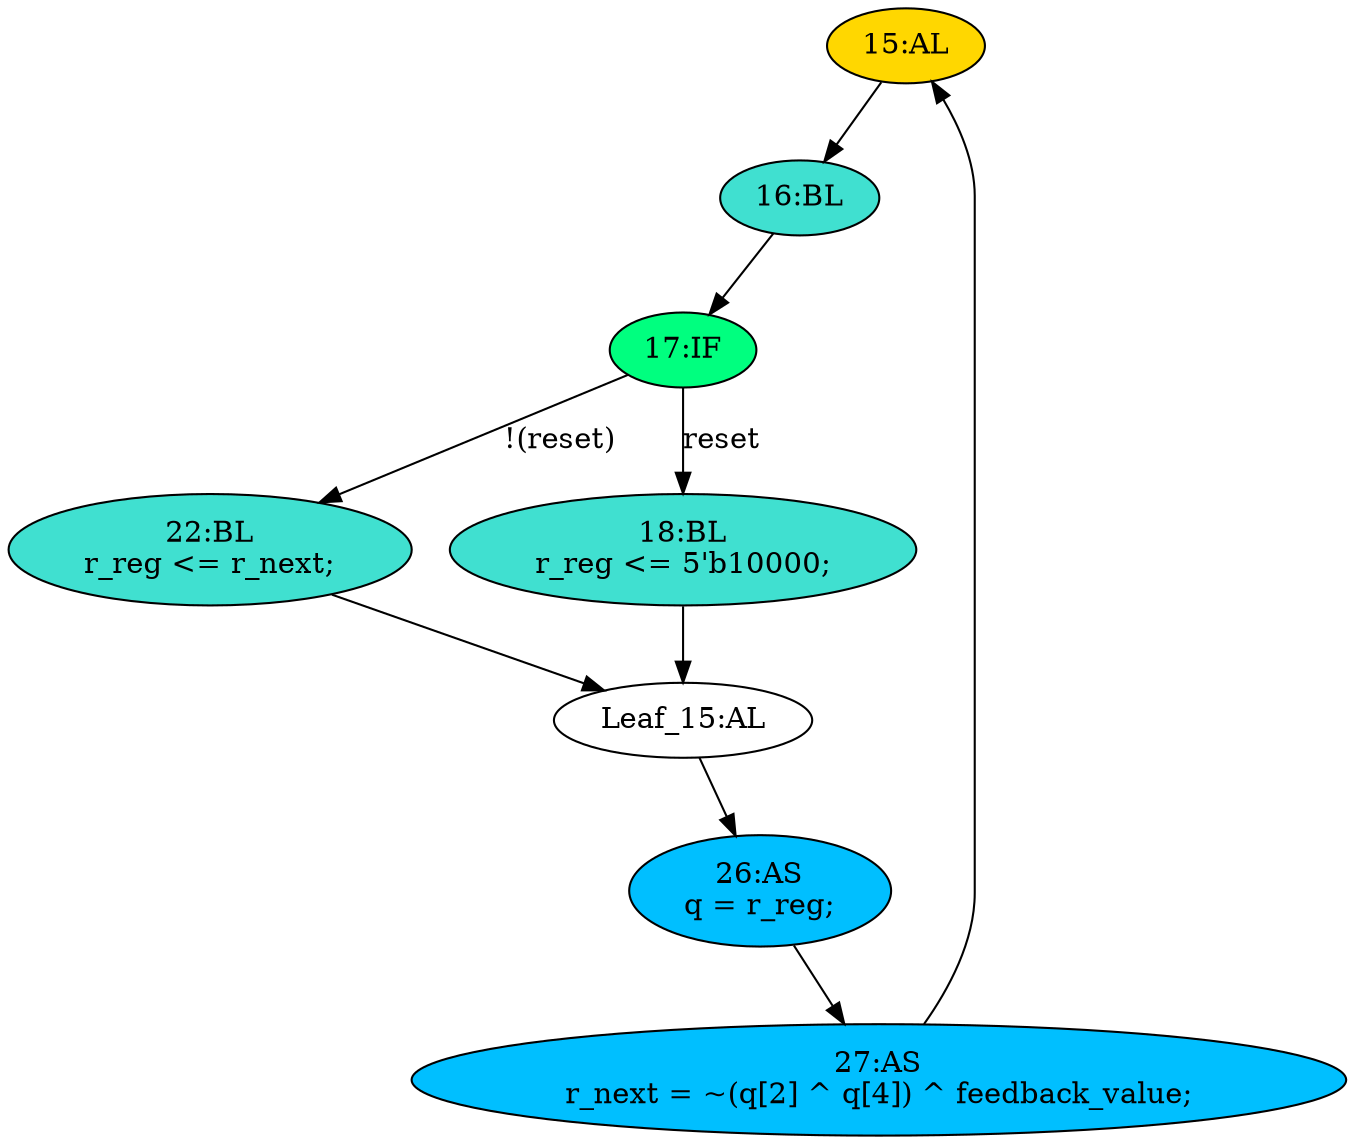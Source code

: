 strict digraph "compose( ,  )" {
	node [label="\N"];
	"15:AL"	[ast="<pyverilog.vparser.ast.Always object at 0x7f64cb323790>",
		clk_sens=True,
		fillcolor=gold,
		label="15:AL",
		sens="['clk', 'reset']",
		statements="[]",
		style=filled,
		typ=Always,
		use_var="['reset', 'r_next']"];
	"16:BL"	[ast="<pyverilog.vparser.ast.Block object at 0x7f64cb323d10>",
		fillcolor=turquoise,
		label="16:BL",
		statements="[]",
		style=filled,
		typ=Block];
	"15:AL" -> "16:BL"	[cond="[]",
		lineno=None];
	"27:AS"	[ast="<pyverilog.vparser.ast.Assign object at 0x7f64cb326850>",
		def_var="['r_next']",
		fillcolor=deepskyblue,
		label="27:AS
r_next = ~(q[2] ^ q[4]) ^ feedback_value;",
		statements="[]",
		style=filled,
		typ=Assign,
		use_var="['q', 'q', 'feedback_value']"];
	"27:AS" -> "15:AL";
	"22:BL"	[ast="<pyverilog.vparser.ast.Block object at 0x7f64cb323890>",
		fillcolor=turquoise,
		label="22:BL
r_reg <= r_next;",
		statements="[<pyverilog.vparser.ast.NonblockingSubstitution object at 0x7f64cb331150>]",
		style=filled,
		typ=Block];
	"Leaf_15:AL"	[def_var="['r_reg']",
		label="Leaf_15:AL"];
	"22:BL" -> "Leaf_15:AL"	[cond="[]",
		lineno=None];
	"17:IF"	[ast="<pyverilog.vparser.ast.IfStatement object at 0x7f64cb2ce290>",
		fillcolor=springgreen,
		label="17:IF",
		statements="[]",
		style=filled,
		typ=IfStatement];
	"17:IF" -> "22:BL"	[cond="['reset']",
		label="!(reset)",
		lineno=17];
	"18:BL"	[ast="<pyverilog.vparser.ast.Block object at 0x7f64cb2d6750>",
		fillcolor=turquoise,
		label="18:BL
r_reg <= 5'b10000;",
		statements="[<pyverilog.vparser.ast.NonblockingSubstitution object at 0x7f64cb323ed0>]",
		style=filled,
		typ=Block];
	"17:IF" -> "18:BL"	[cond="['reset']",
		label=reset,
		lineno=17];
	"18:BL" -> "Leaf_15:AL"	[cond="[]",
		lineno=None];
	"26:AS"	[ast="<pyverilog.vparser.ast.Assign object at 0x7f64cb331650>",
		def_var="['q']",
		fillcolor=deepskyblue,
		label="26:AS
q = r_reg;",
		statements="[]",
		style=filled,
		typ=Assign,
		use_var="['r_reg']"];
	"Leaf_15:AL" -> "26:AS";
	"26:AS" -> "27:AS";
	"16:BL" -> "17:IF"	[cond="[]",
		lineno=None];
}
